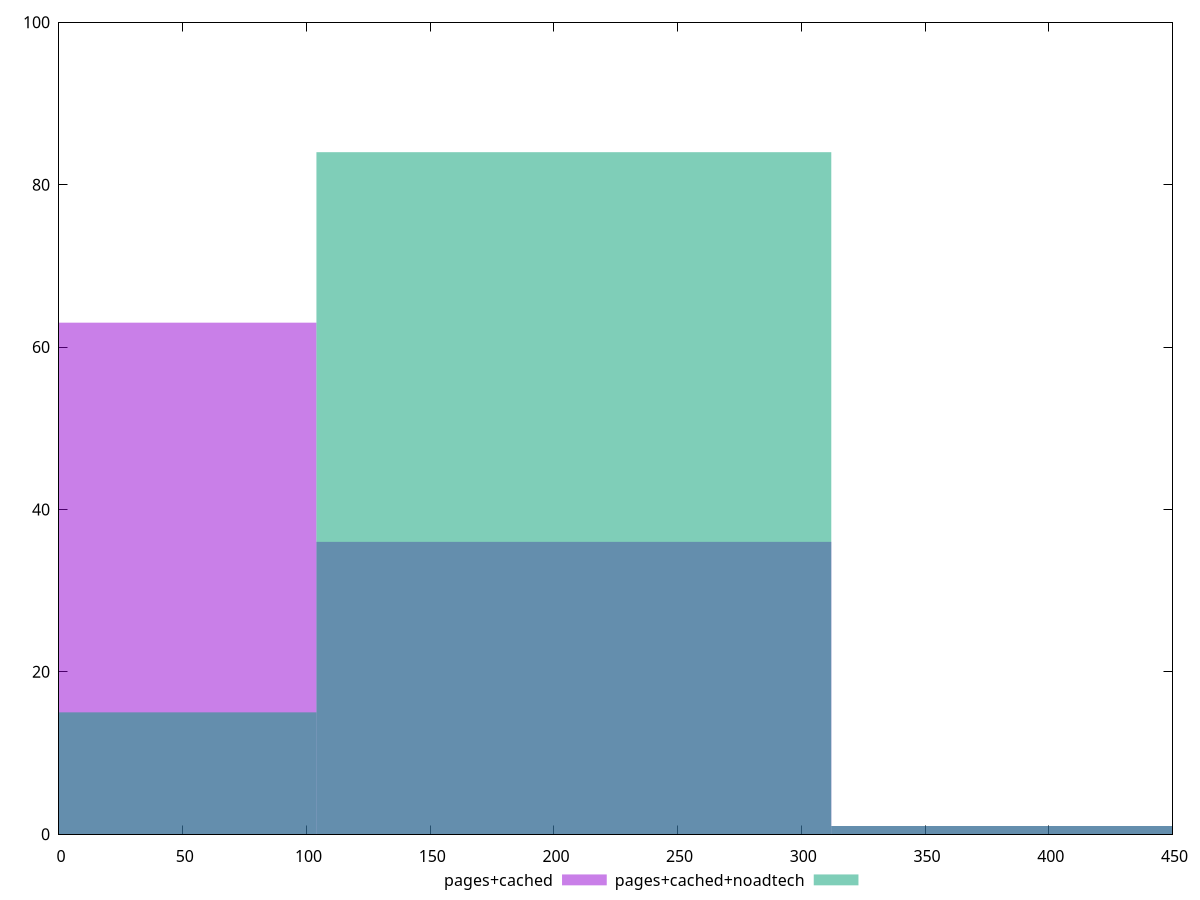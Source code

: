 reset

$pagesCached <<EOF
416.1412988582261 1
208.07064942911305 36
0 63
EOF

$pagesCachedNoadtech <<EOF
208.07064942911305 84
0 15
416.1412988582261 1
EOF

set key outside below
set boxwidth 208.07064942911305
set xrange [0:450]
set yrange [0:100]
set trange [0:100]
set style fill transparent solid 0.5 noborder
set terminal svg size 640, 500 enhanced background rgb 'white'
set output "report_00019_2021-02-10T18-14-37.922Z//unused-css-rules/comparison/histogram/1_vs_2.svg"

plot $pagesCached title "pages+cached" with boxes, \
     $pagesCachedNoadtech title "pages+cached+noadtech" with boxes

reset
